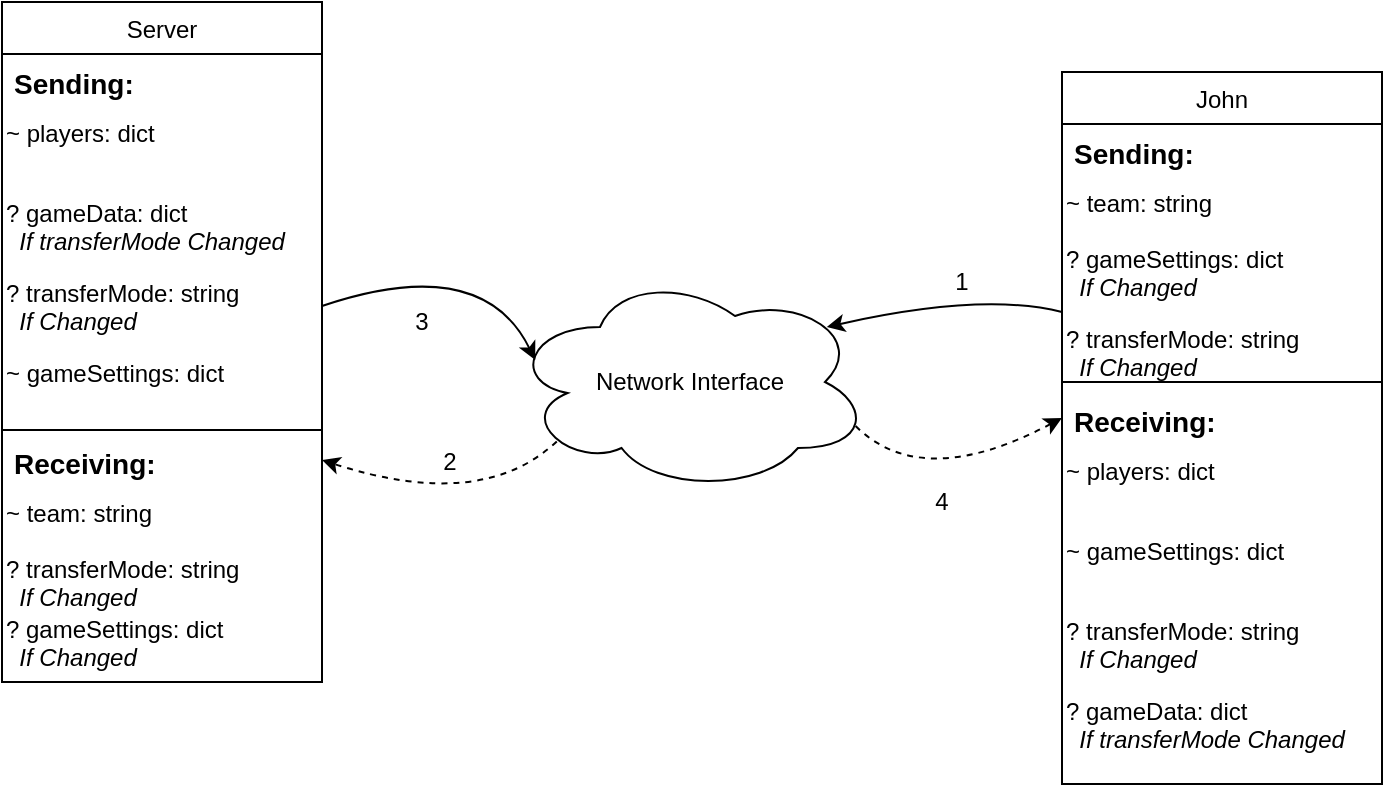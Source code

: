 <mxfile version="21.0.1" type="device"><diagram id="C5RBs43oDa-KdzZeNtuy" name="Page-1"><mxGraphModel dx="1259" dy="646" grid="1" gridSize="10" guides="1" tooltips="1" connect="1" arrows="1" fold="1" page="1" pageScale="1" pageWidth="827" pageHeight="1169" math="0" shadow="0"><root><mxCell id="WIyWlLk6GJQsqaUBKTNV-0"/><mxCell id="WIyWlLk6GJQsqaUBKTNV-1" parent="WIyWlLk6GJQsqaUBKTNV-0"/><mxCell id="zkfFHV4jXpPFQw0GAbJ--13" value="Server" style="swimlane;fontStyle=0;align=center;verticalAlign=top;childLayout=stackLayout;horizontal=1;startSize=26;horizontalStack=0;resizeParent=1;resizeLast=0;collapsible=1;marginBottom=0;rounded=0;shadow=0;strokeWidth=1;" parent="WIyWlLk6GJQsqaUBKTNV-1" vertex="1"><mxGeometry x="70" y="245" width="160" height="340" as="geometry"><mxRectangle x="340" y="380" width="170" height="26" as="alternateBounds"/></mxGeometry></mxCell><mxCell id="-rhhJ6s5f00v9uVnBSWj-15" value="Sending:" style="text;align=left;verticalAlign=top;spacingLeft=4;spacingRight=4;overflow=hidden;rotatable=0;points=[[0,0.5],[1,0.5]];portConstraint=eastwest;fontStyle=1;fontSize=14;" vertex="1" parent="zkfFHV4jXpPFQw0GAbJ--13"><mxGeometry y="26" width="160" height="26" as="geometry"/></mxCell><mxCell id="-rhhJ6s5f00v9uVnBSWj-24" value="~ players: dict" style="text;html=1;strokeColor=none;fillColor=none;align=left;verticalAlign=top;whiteSpace=wrap;rounded=0;" vertex="1" parent="zkfFHV4jXpPFQw0GAbJ--13"><mxGeometry y="52" width="160" height="40" as="geometry"/></mxCell><mxCell id="-rhhJ6s5f00v9uVnBSWj-27" value="? gameData: dict&lt;br&gt;&amp;nbsp; &lt;i&gt;If transferMode Changed&lt;/i&gt;" style="text;html=1;strokeColor=none;fillColor=none;align=left;verticalAlign=top;whiteSpace=wrap;rounded=0;" vertex="1" parent="zkfFHV4jXpPFQw0GAbJ--13"><mxGeometry y="92" width="160" height="40" as="geometry"/></mxCell><mxCell id="-rhhJ6s5f00v9uVnBSWj-26" value="? transferMode: string&lt;br&gt;&amp;nbsp; &lt;i&gt;If Changed&lt;/i&gt;" style="text;html=1;strokeColor=none;fillColor=none;align=left;verticalAlign=top;whiteSpace=wrap;rounded=0;" vertex="1" parent="zkfFHV4jXpPFQw0GAbJ--13"><mxGeometry y="132" width="160" height="40" as="geometry"/></mxCell><mxCell id="-rhhJ6s5f00v9uVnBSWj-25" value="~ gameSettings: dict" style="text;html=1;strokeColor=none;fillColor=none;align=left;verticalAlign=top;whiteSpace=wrap;rounded=0;" vertex="1" parent="zkfFHV4jXpPFQw0GAbJ--13"><mxGeometry y="172" width="160" height="40" as="geometry"/></mxCell><mxCell id="zkfFHV4jXpPFQw0GAbJ--15" value="" style="line;html=1;strokeWidth=1;align=left;verticalAlign=middle;spacingTop=-1;spacingLeft=3;spacingRight=3;rotatable=0;labelPosition=right;points=[];portConstraint=eastwest;" parent="zkfFHV4jXpPFQw0GAbJ--13" vertex="1"><mxGeometry y="212" width="160" height="4" as="geometry"/></mxCell><mxCell id="zkfFHV4jXpPFQw0GAbJ--14" value="Receiving:" style="text;align=left;verticalAlign=top;spacingLeft=4;spacingRight=4;overflow=hidden;rotatable=0;points=[[0,0.5],[1,0.5]];portConstraint=eastwest;fontStyle=1;fontSize=14;" parent="zkfFHV4jXpPFQw0GAbJ--13" vertex="1"><mxGeometry y="216" width="160" height="26" as="geometry"/></mxCell><mxCell id="-rhhJ6s5f00v9uVnBSWj-28" value="~ team: string" style="text;html=1;strokeColor=none;fillColor=none;align=left;verticalAlign=top;whiteSpace=wrap;rounded=0;" vertex="1" parent="zkfFHV4jXpPFQw0GAbJ--13"><mxGeometry y="242" width="160" height="28" as="geometry"/></mxCell><mxCell id="-rhhJ6s5f00v9uVnBSWj-30" value="? transferMode: string&lt;br&gt;&amp;nbsp; &lt;i&gt;If Changed&lt;/i&gt;" style="text;html=1;strokeColor=none;fillColor=none;align=left;verticalAlign=top;whiteSpace=wrap;rounded=0;" vertex="1" parent="zkfFHV4jXpPFQw0GAbJ--13"><mxGeometry y="270" width="160" height="30" as="geometry"/></mxCell><mxCell id="-rhhJ6s5f00v9uVnBSWj-29" value="? gameSettings: dict&lt;br&gt;&amp;nbsp; &lt;i&gt;If Changed&lt;/i&gt;" style="text;html=1;strokeColor=none;fillColor=none;align=left;verticalAlign=top;whiteSpace=wrap;rounded=0;" vertex="1" parent="zkfFHV4jXpPFQw0GAbJ--13"><mxGeometry y="300" width="160" height="40" as="geometry"/></mxCell><mxCell id="-rhhJ6s5f00v9uVnBSWj-0" value="Network Interface&lt;br&gt;" style="ellipse;shape=cloud;whiteSpace=wrap;html=1;" vertex="1" parent="WIyWlLk6GJQsqaUBKTNV-1"><mxGeometry x="324" y="380" width="180" height="110" as="geometry"/></mxCell><mxCell id="-rhhJ6s5f00v9uVnBSWj-1" value="John" style="swimlane;fontStyle=0;align=center;verticalAlign=top;childLayout=stackLayout;horizontal=1;startSize=26;horizontalStack=0;resizeParent=1;resizeLast=0;collapsible=1;marginBottom=0;rounded=0;shadow=0;strokeWidth=1;" vertex="1" parent="WIyWlLk6GJQsqaUBKTNV-1"><mxGeometry x="600" y="280" width="160" height="356" as="geometry"><mxRectangle x="340" y="380" width="170" height="26" as="alternateBounds"/></mxGeometry></mxCell><mxCell id="-rhhJ6s5f00v9uVnBSWj-13" value="Sending:" style="text;align=left;verticalAlign=top;spacingLeft=4;spacingRight=4;overflow=hidden;rotatable=0;points=[[0,0.5],[1,0.5]];portConstraint=eastwest;fontStyle=1;fontSize=14;" vertex="1" parent="-rhhJ6s5f00v9uVnBSWj-1"><mxGeometry y="26" width="160" height="26" as="geometry"/></mxCell><mxCell id="-rhhJ6s5f00v9uVnBSWj-16" value="~ team: string" style="text;html=1;strokeColor=none;fillColor=none;align=left;verticalAlign=top;whiteSpace=wrap;rounded=0;" vertex="1" parent="-rhhJ6s5f00v9uVnBSWj-1"><mxGeometry y="52" width="160" height="28" as="geometry"/></mxCell><mxCell id="-rhhJ6s5f00v9uVnBSWj-17" value="? gameSettings: dict&lt;br&gt;&amp;nbsp; &lt;i&gt;If Changed&lt;/i&gt;" style="text;html=1;strokeColor=none;fillColor=none;align=left;verticalAlign=top;whiteSpace=wrap;rounded=0;" vertex="1" parent="-rhhJ6s5f00v9uVnBSWj-1"><mxGeometry y="80" width="160" height="40" as="geometry"/></mxCell><mxCell id="-rhhJ6s5f00v9uVnBSWj-18" value="? transferMode: string&lt;br&gt;&amp;nbsp; &lt;i&gt;If Changed&lt;/i&gt;" style="text;html=1;strokeColor=none;fillColor=none;align=left;verticalAlign=top;whiteSpace=wrap;rounded=0;" vertex="1" parent="-rhhJ6s5f00v9uVnBSWj-1"><mxGeometry y="120" width="160" height="30" as="geometry"/></mxCell><mxCell id="-rhhJ6s5f00v9uVnBSWj-3" value="" style="line;html=1;strokeWidth=1;align=left;verticalAlign=middle;spacingTop=-1;spacingLeft=3;spacingRight=3;rotatable=0;labelPosition=right;points=[];portConstraint=eastwest;" vertex="1" parent="-rhhJ6s5f00v9uVnBSWj-1"><mxGeometry y="150" width="160" height="10" as="geometry"/></mxCell><mxCell id="-rhhJ6s5f00v9uVnBSWj-11" value="Receiving:" style="text;align=left;verticalAlign=top;spacingLeft=4;spacingRight=4;overflow=hidden;rotatable=0;points=[[0,0.5],[1,0.5]];portConstraint=eastwest;fontStyle=1;fontSize=14;" vertex="1" parent="-rhhJ6s5f00v9uVnBSWj-1"><mxGeometry y="160" width="160" height="26" as="geometry"/></mxCell><mxCell id="-rhhJ6s5f00v9uVnBSWj-19" value="~ players: dict" style="text;html=1;strokeColor=none;fillColor=none;align=left;verticalAlign=top;whiteSpace=wrap;rounded=0;" vertex="1" parent="-rhhJ6s5f00v9uVnBSWj-1"><mxGeometry y="186" width="160" height="40" as="geometry"/></mxCell><mxCell id="-rhhJ6s5f00v9uVnBSWj-23" value="~ gameSettings: dict" style="text;html=1;strokeColor=none;fillColor=none;align=left;verticalAlign=top;whiteSpace=wrap;rounded=0;" vertex="1" parent="-rhhJ6s5f00v9uVnBSWj-1"><mxGeometry y="226" width="160" height="40" as="geometry"/></mxCell><mxCell id="-rhhJ6s5f00v9uVnBSWj-20" value="? transferMode: string&lt;br&gt;&amp;nbsp; &lt;i&gt;If Changed&lt;/i&gt;" style="text;html=1;strokeColor=none;fillColor=none;align=left;verticalAlign=top;whiteSpace=wrap;rounded=0;" vertex="1" parent="-rhhJ6s5f00v9uVnBSWj-1"><mxGeometry y="266" width="160" height="40" as="geometry"/></mxCell><mxCell id="-rhhJ6s5f00v9uVnBSWj-22" value="? gameData: dict&lt;br&gt;&amp;nbsp; &lt;i&gt;If transferMode Changed&lt;/i&gt;" style="text;html=1;strokeColor=none;fillColor=none;align=left;verticalAlign=top;whiteSpace=wrap;rounded=0;" vertex="1" parent="-rhhJ6s5f00v9uVnBSWj-1"><mxGeometry y="306" width="160" height="40" as="geometry"/></mxCell><mxCell id="-rhhJ6s5f00v9uVnBSWj-32" value="" style="curved=1;endArrow=classic;html=1;rounded=0;exitX=1;exitY=0.5;exitDx=0;exitDy=0;entryX=0.07;entryY=0.4;entryDx=0;entryDy=0;entryPerimeter=0;" edge="1" parent="WIyWlLk6GJQsqaUBKTNV-1" source="-rhhJ6s5f00v9uVnBSWj-26" target="-rhhJ6s5f00v9uVnBSWj-0"><mxGeometry width="50" height="50" relative="1" as="geometry"><mxPoint x="260" y="370" as="sourcePoint"/><mxPoint x="310" y="320" as="targetPoint"/><Array as="points"><mxPoint x="310" y="370"/></Array></mxGeometry></mxCell><mxCell id="-rhhJ6s5f00v9uVnBSWj-34" value="" style="curved=1;endArrow=classic;html=1;rounded=0;exitX=0;exitY=0;exitDx=0;exitDy=0;entryX=0.88;entryY=0.25;entryDx=0;entryDy=0;entryPerimeter=0;" edge="1" parent="WIyWlLk6GJQsqaUBKTNV-1" source="-rhhJ6s5f00v9uVnBSWj-18" target="-rhhJ6s5f00v9uVnBSWj-0"><mxGeometry width="50" height="50" relative="1" as="geometry"><mxPoint x="440" y="520" as="sourcePoint"/><mxPoint x="490" y="360" as="targetPoint"/><Array as="points"><mxPoint x="560" y="390"/></Array></mxGeometry></mxCell><mxCell id="-rhhJ6s5f00v9uVnBSWj-35" value="" style="curved=1;endArrow=classic;html=1;rounded=0;entryX=1;entryY=0.5;entryDx=0;entryDy=0;exitX=0.13;exitY=0.77;exitDx=0;exitDy=0;exitPerimeter=0;dashed=1;" edge="1" parent="WIyWlLk6GJQsqaUBKTNV-1" source="-rhhJ6s5f00v9uVnBSWj-0" target="zkfFHV4jXpPFQw0GAbJ--14"><mxGeometry width="50" height="50" relative="1" as="geometry"><mxPoint x="300" y="520" as="sourcePoint"/><mxPoint x="374" y="520" as="targetPoint"/><Array as="points"><mxPoint x="310" y="500"/></Array></mxGeometry></mxCell><mxCell id="-rhhJ6s5f00v9uVnBSWj-36" value="" style="curved=1;endArrow=classic;html=1;rounded=0;entryX=0;entryY=0.5;entryDx=0;entryDy=0;exitX=0.96;exitY=0.7;exitDx=0;exitDy=0;exitPerimeter=0;dashed=1;" edge="1" parent="WIyWlLk6GJQsqaUBKTNV-1" source="-rhhJ6s5f00v9uVnBSWj-0" target="-rhhJ6s5f00v9uVnBSWj-11"><mxGeometry width="50" height="50" relative="1" as="geometry"><mxPoint x="510" y="520" as="sourcePoint"/><mxPoint x="490" y="470" as="targetPoint"/><Array as="points"><mxPoint x="530" y="490"/></Array></mxGeometry></mxCell><mxCell id="-rhhJ6s5f00v9uVnBSWj-37" value="1" style="text;html=1;strokeColor=none;fillColor=none;align=center;verticalAlign=middle;whiteSpace=wrap;rounded=0;" vertex="1" parent="WIyWlLk6GJQsqaUBKTNV-1"><mxGeometry x="520" y="370" width="60" height="30" as="geometry"/></mxCell><mxCell id="-rhhJ6s5f00v9uVnBSWj-39" value="2" style="text;html=1;strokeColor=none;fillColor=none;align=center;verticalAlign=middle;whiteSpace=wrap;rounded=0;" vertex="1" parent="WIyWlLk6GJQsqaUBKTNV-1"><mxGeometry x="264" y="460" width="60" height="30" as="geometry"/></mxCell><mxCell id="-rhhJ6s5f00v9uVnBSWj-40" value="3" style="text;html=1;strokeColor=none;fillColor=none;align=center;verticalAlign=middle;whiteSpace=wrap;rounded=0;" vertex="1" parent="WIyWlLk6GJQsqaUBKTNV-1"><mxGeometry x="250" y="390" width="60" height="30" as="geometry"/></mxCell><mxCell id="-rhhJ6s5f00v9uVnBSWj-43" value="4" style="text;html=1;strokeColor=none;fillColor=none;align=center;verticalAlign=middle;whiteSpace=wrap;rounded=0;" vertex="1" parent="WIyWlLk6GJQsqaUBKTNV-1"><mxGeometry x="510" y="480" width="60" height="30" as="geometry"/></mxCell></root></mxGraphModel></diagram></mxfile>